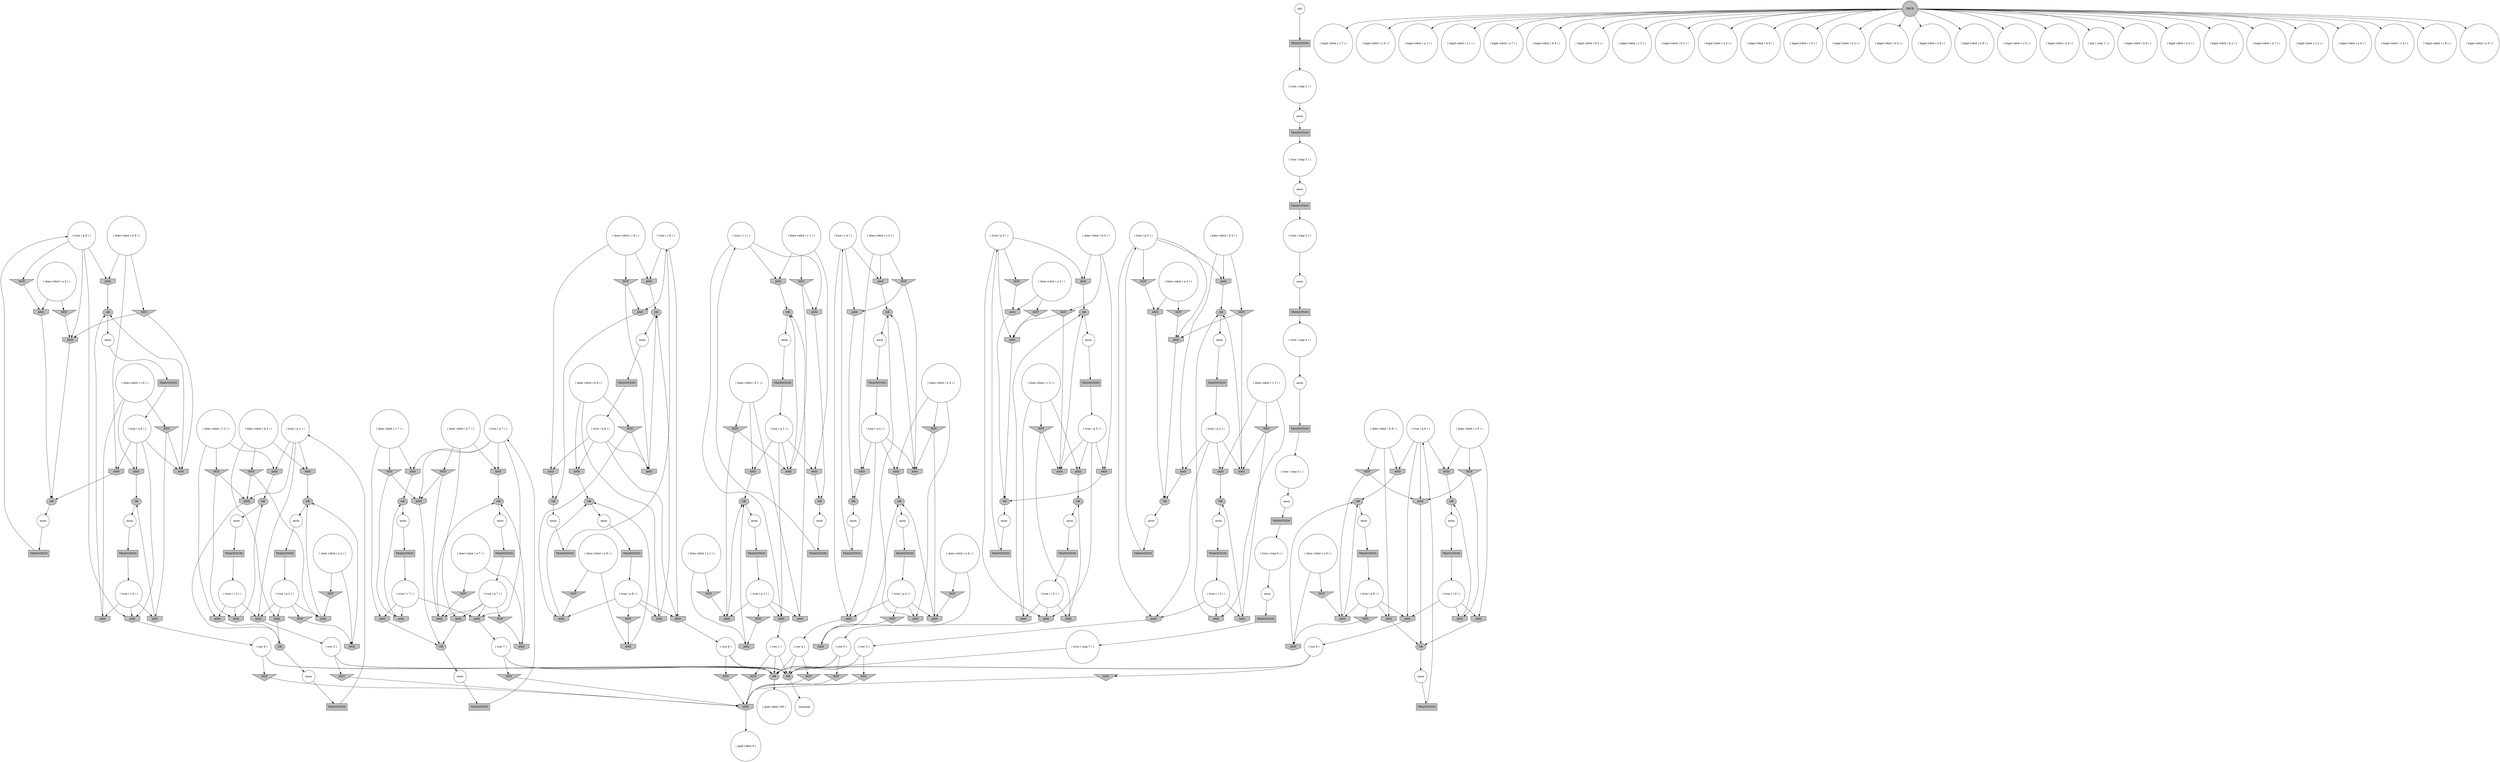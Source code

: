digraph propNet
{
	"@6f5f1a42"[shape=circle, style= filled, fillcolor=white, label="( true ( q 7 ) )"]; "@6f5f1a42"->"@29df7322"; "@6f5f1a42"->"@76bfd849"; "@6f5f1a42"->"@20f92649"; "@6f5f1a42"->"@4b7bd154"; 
	"@4344ee21"[shape=circle, style= filled, fillcolor=white, label="( true ( p 5 ) )"]; "@4344ee21"->"@5c4d0026"; "@4344ee21"->"@5dd7e765"; "@4344ee21"->"@fe11c0e"; "@4344ee21"->"@1fb59afc"; 
	"@4928ef7d"[shape=circle, style= filled, fillcolor=white, label="( does robot ( a 4 ) )"]; "@4928ef7d"->"@61b96457"; "@4928ef7d"->"@1e831d11"; 
	"@58cd7fdb"[shape=circle, style= filled, fillcolor=white, label="( legal robot ( c 7 ) )"]; 
	"@69cb7fc"[shape=circle, style= filled, fillcolor=white, label="anon"]; "@69cb7fc"->"@6ce9ef0a"; 
	"@40a04430"[shape=circle, style= filled, fillcolor=white, label="( does robot ( c 4 ) )"]; "@40a04430"->"@4d83f797"; "@40a04430"->"@32a0a9ac"; "@40a04430"->"@4d1d54a5"; 
	"@1b853069"[shape=circle, style= filled, fillcolor=white, label="( legal robot ( c 6 ) )"]; 
	"@5bed1e7e"[shape=circle, style= filled, fillcolor=white, label="( true ( q 2 ) )"]; "@5bed1e7e"->"@49114c5a"; "@5bed1e7e"->"@376e1995"; "@5bed1e7e"->"@462f4ae2"; "@5bed1e7e"->"@65067a13"; 
	"@c38a936"[shape=circle, style= filled, fillcolor=white, label="( does robot ( c 2 ) )"]; "@c38a936"->"@4e9222f0"; "@c38a936"->"@1299ee0b"; "@c38a936"->"@65067a13"; 
	"@aaf5002"[shape=ellipse, style= filled, fillcolor=grey, label="OR"]; "@aaf5002"->"@7badb8c8"; 
	"@5c1becb3"[shape=circle, style= filled, fillcolor=white, label="anon"]; "@5c1becb3"->"@4959742d"; 
	"@2f27f2bb"[shape=circle, style= filled, fillcolor=white, label="( row 7 )"]; "@2f27f2bb"->"@26c3455c"; "@2f27f2bb"->"@71e8e471"; "@2f27f2bb"->"@4de1c034"; 
	"@2484ada4"[shape=circle, style= filled, fillcolor=white, label="( row 3 )"]; "@2484ada4"->"@26c3455c"; "@2484ada4"->"@199d1739"; "@2484ada4"->"@4de1c034"; 
	"@2c21840d"[shape=circle, style= filled, fillcolor=white, label="( true ( r 4 ) )"]; "@2c21840d"->"@4d83f797"; "@2c21840d"->"@6a97e765"; "@2c21840d"->"@51e3752b"; 
	"@9a82499"[shape=circle, style= filled, fillcolor=white, label="( true ( r 7 ) )"]; "@9a82499"->"@3ef9ead4"; "@9a82499"->"@14377358"; "@9a82499"->"@4b7bd154"; 
	"@23d7b6d4"[shape=invhouse, style= filled, fillcolor=grey, label="AND"]; "@23d7b6d4"->"@2d510b03"; 
	"@14377358"[shape=invhouse, style= filled, fillcolor=grey, label="AND"]; "@14377358"->"@6b1f05a1"; 
	"@4b706125"[shape=invtriangle, style= filled, fillcolor=grey, label="NOT"]; "@4b706125"->"@3ef9ead4"; "@4b706125"->"@76bfd849"; 
	"@376e1995"[shape=invhouse, style= filled, fillcolor=grey, label="AND"]; "@376e1995"->"@3995638a"; 
	"@13f948e"[shape=ellipse, style= filled, fillcolor=grey, label="OR"]; "@13f948e"->"@7531f745"; 
	"@527308ce"[shape=invhouse, style= filled, fillcolor=grey, label="AND"]; "@527308ce"->"@47b7c463"; 
	"@22cb855e"[shape=circle, style= filled, fillcolor=white, label="( legal robot ( a 1 ) )"]; 
	"@7773bb48"[shape=circle, style= filled, fillcolor=white, label="( true ( p 3 ) )"]; "@7773bb48"->"@5b2326e4"; "@7773bb48"->"@3ec76887"; "@7773bb48"->"@5bf7253e"; "@7773bb48"->"@4637c533"; 
	"@c949c53"[shape=ellipse, style= filled, fillcolor=grey, label="OR"]; "@c949c53"->"@70a31398"; 
	"@374f1544"[shape=invhouse, style= filled, fillcolor=grey, label="AND"]; "@374f1544"->"@c949c53"; 
	"@584ffe5e"[shape=box, style= filled, fillcolor=grey, label="TRANSITION"]; "@584ffe5e"->"@2d4bdf68"; 
	"@6046f6e4"[shape=circle, style= filled, fillcolor=white, label="( legal robot ( c 1 ) )"]; 
	"@2e3fe12e"[shape=invhouse, style= filled, fillcolor=grey, label="AND"]; "@2e3fe12e"->"@aaf5002"; 
	"@4acdd9ba"[shape=circle, style= filled, fillcolor=white, label="( legal robot ( a 7 ) )"]; 
	"@3d533528"[shape=circle, style= filled, fillcolor=white, label="anon"]; "@3d533528"->"@7a631c70"; 
	"@127bf607"[shape=circle, style= filled, fillcolor=white, label="( true ( r 2 ) )"]; "@127bf607"->"@49114c5a"; "@127bf607"->"@4e9222f0"; "@127bf607"->"@37db1db7"; 
	"@2870068a"[shape=circle, style= filled, fillcolor=white, label="( legal robot ( b 8 ) )"]; 
	"@6e649f9f"[shape=circle, style= filled, fillcolor=white, label="( legal robot ( b 5 ) )"]; 
	"@51e3752b"[shape=invhouse, style= filled, fillcolor=grey, label="AND"]; "@51e3752b"->"@447ec736"; 
	"@62bb8ae8"[shape=ellipse, style= filled, fillcolor=grey, label="OR"]; "@62bb8ae8"->"@69cb7fc"; 
	"@64747ce6"[shape=circle, style= filled, fillcolor=white, label="( true ( r 8 ) )"]; "@64747ce6"->"@3bb779cf"; "@64747ce6"->"@27c4b997"; "@64747ce6"->"@3e4ee7c0"; 
	"@7bb2f811"[shape=invtriangle, style= filled, fillcolor=grey, label="NOT"]; "@7bb2f811"->"@2afe6d5f"; 
	"@5dd7e765"[shape=invtriangle, style= filled, fillcolor=grey, label="NOT"]; "@5dd7e765"->"@998c805"; 
	"@76f7c5"[shape=circle, style= filled, fillcolor=white, label="( true ( p 6 ) )"]; "@76f7c5"->"@5a4a6010"; "@76f7c5"->"@1335ca6c"; "@76f7c5"->"@fc77f54"; "@76f7c5"->"@ddc652f"; 
	"@7d01f935"[shape=circle, style= filled, fillcolor=white, label="anon"]; "@7d01f935"->"@2c886c40"; 
	"@4edc8de9"[shape=invtriangle, style= filled, fillcolor=grey, label="NOT"]; "@4edc8de9"->"@abeafe7"; 
	"@56aeecff"[shape=circle, style= filled, fillcolor=white, label="( true ( p 8 ) )"]; "@56aeecff"->"@7a9fa239"; "@56aeecff"->"@6a7607a"; "@56aeecff"->"@3e4ee7c0"; "@56aeecff"->"@330878fe"; 
	"@20bf123f"[shape=circle, style= filled, fillcolor=white, label="( legal robot ( c 3 ) )"]; 
	"@f9f1aa5"[shape=circle, style= filled, fillcolor=white, label="( legal robot ( b 3 ) )"]; 
	"@18aa83ee"[shape=circle, style= filled, fillcolor=white, label="anon"]; "@18aa83ee"->"@5f16e402"; 
	"@6de40a47"[shape=ellipse, style= filled, fillcolor=grey, label="OR"]; "@6de40a47"->"@165ef3ae"; 
	"@2011bdde"[shape=circle, style= filled, fillcolor=white, label="( goal robot 100 )"]; 
	"@144aee53"[shape=box, style= filled, fillcolor=grey, label="TRANSITION"]; "@144aee53"->"@c507334"; 
	"@27c4b997"[shape=invhouse, style= filled, fillcolor=grey, label="AND"]; "@27c4b997"->"@24a2423c"; 
	"@22bc6389"[shape=circle, style= filled, fillcolor=white, label="( does robot ( b 9 ) )"]; "@22bc6389"->"@740dc753"; "@22bc6389"->"@1295e93d"; "@22bc6389"->"@7e2ac92f"; 
	"@4e9222f0"[shape=invhouse, style= filled, fillcolor=grey, label="AND"]; "@4e9222f0"->"@3995638a"; 
	"@5c2453bb"[shape=circle, style= filled, fillcolor=white, label="( row 9 )"]; "@5c2453bb"->"@15726ac1"; "@5c2453bb"->"@26c3455c"; "@5c2453bb"->"@4de1c034"; 
	"@92a2cf9"[shape=box, style= filled, fillcolor=grey, label="TRANSITION"]; "@92a2cf9"->"@6f5f1a42"; 
	"@98e4cc7"[shape=invhouse, style= filled, fillcolor=grey, label="AND"]; "@98e4cc7"->"@13f948e"; 
	"@76757fad"[shape=circle, style= filled, fillcolor=white, label="( does robot ( b 1 ) )"]; "@76757fad"->"@562e5771"; "@76757fad"->"@1c11739d"; "@76757fad"->"@2083fc73"; 
	"@1666453a"[shape=circle, style= filled, fillcolor=white, label="init"]; "@1666453a"->"@144aee53"; 
	"@109168b4"[shape=circle, style= filled, fillcolor=white, label="( legal robot ( a 3 ) )"]; 
	"@3ec76887"[shape=invhouse, style= filled, fillcolor=grey, label="AND"]; "@3ec76887"->"@24b5197d"; 
	"@71846ce0"[shape=invtriangle, style= filled, fillcolor=grey, label="NOT"]; "@71846ce0"->"@5c4d0026"; 
	"@52bd62c3"[shape=circle, style= filled, fillcolor=white, label="( legal robot ( b 6 ) )"]; 
	"@2fee9422"[shape=box, style= filled, fillcolor=grey, label="TRANSITION"]; "@2fee9422"->"@729405ca"; 
	"@2ab8cdc7"[shape=doublecircle, style= filled, fillcolor=grey, label="TRUE"]; "@2ab8cdc7"->"@fc3d7e7"; "@2ab8cdc7"->"@670fb8f3"; "@2ab8cdc7"->"@58cd7fdb"; "@2ab8cdc7"->"@1b853069"; "@2ab8cdc7"->"@20bf123f"; "@2ab8cdc7"->"@2653a1b3"; "@2ab8cdc7"->"@f9f1aa5"; "@2ab8cdc7"->"@6c9bc6a9"; "@2ab8cdc7"->"@3a7109eb"; "@2ab8cdc7"->"@168e4ea6"; "@2ab8cdc7"->"@3ef78672"; "@2ab8cdc7"->"@39378e61"; "@2ab8cdc7"->"@109168b4"; "@2ab8cdc7"->"@1730d54"; "@2ab8cdc7"->"@22cb855e"; "@2ab8cdc7"->"@3c9d026d"; "@2ab8cdc7"->"@52bd62c3"; "@2ab8cdc7"->"@102bb858"; "@2ab8cdc7"->"@680a6131"; "@2ab8cdc7"->"@6046f6e4"; "@2ab8cdc7"->"@452d4b9c"; "@2ab8cdc7"->"@53424146"; "@2ab8cdc7"->"@4acdd9ba"; "@2ab8cdc7"->"@52fb241d"; "@2ab8cdc7"->"@6600167a"; "@2ab8cdc7"->"@2870068a"; "@2ab8cdc7"->"@6e649f9f"; "@2ab8cdc7"->"@5fa0f02a"; 
	"@6322e802"[shape=invhouse, style= filled, fillcolor=grey, label="AND"]; "@6322e802"->"@5c2453bb"; 
	"@48bef44a"[shape=invtriangle, style= filled, fillcolor=grey, label="NOT"]; "@48bef44a"->"@ddc652f"; 
	"@1e831d11"[shape=invtriangle, style= filled, fillcolor=grey, label="NOT"]; "@1e831d11"->"@32e02ddd"; 
	"@378d0a23"[shape=circle, style= filled, fillcolor=white, label="anon"]; "@378d0a23"->"@27e33378"; 
	"@40fc801f"[shape=circle, style= filled, fillcolor=white, label="anon"]; "@40fc801f"->"@6ea4ffc6"; 
	"@58c04c2b"[shape=invtriangle, style= filled, fillcolor=grey, label="NOT"]; "@58c04c2b"->"@2e3fe12e"; "@58c04c2b"->"@38c8c892"; 
	"@1335ca6c"[shape=invhouse, style= filled, fillcolor=grey, label="AND"]; "@1335ca6c"->"@6a3d899a"; 
	"@6ea4ffc6"[shape=box, style= filled, fillcolor=grey, label="TRANSITION"]; "@6ea4ffc6"->"@6e0e60c4"; 
	"@29386c7"[shape=invhouse, style= filled, fillcolor=grey, label="AND"]; "@29386c7"->"@6de40a47"; 
	"@52fb241d"[shape=circle, style= filled, fillcolor=white, label="( legal robot ( c 9 ) )"]; 
	"@6a3d899a"[shape=circle, style= filled, fillcolor=white, label="( row 6 )"]; "@6a3d899a"->"@26c3455c"; "@6a3d899a"->"@4edc8de9"; "@6a3d899a"->"@4de1c034"; 
	"@cffd2a8"[shape=circle, style= filled, fillcolor=white, label="( does robot ( c 7 ) )"]; "@cffd2a8"->"@29df7322"; "@cffd2a8"->"@14377358"; "@cffd2a8"->"@4b706125"; 
	"@35481fbd"[shape=box, style= filled, fillcolor=grey, label="TRANSITION"]; "@35481fbd"->"@51bf2e9a"; 
	"@3fdba174"[shape=invhouse, style= filled, fillcolor=grey, label="AND"]; "@3fdba174"->"@7042058f"; 
	"@7531f745"[shape=circle, style= filled, fillcolor=white, label="anon"]; "@7531f745"->"@129458ea"; 
	"@724cb162"[shape=box, style= filled, fillcolor=grey, label="TRANSITION"]; "@724cb162"->"@127bf607"; 
	"@5a4a6010"[shape=invhouse, style= filled, fillcolor=grey, label="AND"]; "@5a4a6010"->"@47b7c463"; 
	"@553bf378"[shape=invhouse, style= filled, fillcolor=grey, label="AND"]; "@553bf378"->"@21c6f48c"; 
	"@1785f0d"[shape=box, style= filled, fillcolor=grey, label="TRANSITION"]; "@1785f0d"->"@61129920"; 
	"@72a27e13"[shape=box, style= filled, fillcolor=grey, label="TRANSITION"]; "@72a27e13"->"@51dcfac5"; 
	"@4e3dabe4"[shape=invtriangle, style= filled, fillcolor=grey, label="NOT"]; "@4e3dabe4"->"@60dd8b3d"; "@4e3dabe4"->"@32e02ddd"; 
	"@70edf123"[shape=invtriangle, style= filled, fillcolor=grey, label="NOT"]; "@70edf123"->"@abeafe7"; 
	"@65b57dcc"[shape=invtriangle, style= filled, fillcolor=grey, label="NOT"]; "@65b57dcc"->"@6e56103e"; 
	"@38a30a0b"[shape=invhouse, style= filled, fillcolor=grey, label="AND"]; "@38a30a0b"->"@645d9aa2"; 
	"@28fe2250"[shape=circle, style= filled, fillcolor=white, label="anon"]; "@28fe2250"->"@5a84f3c"; 
	"@3bb779cf"[shape=invhouse, style= filled, fillcolor=grey, label="AND"]; "@3bb779cf"->"@3227f076"; 
	"@4279495b"[shape=invtriangle, style= filled, fillcolor=grey, label="NOT"]; "@4279495b"->"@abeafe7"; 
	"@c9046b1"[shape=ellipse, style= filled, fillcolor=grey, label="OR"]; "@c9046b1"->"@541114e8"; 
	"@5a84f3c"[shape=box, style= filled, fillcolor=grey, label="TRANSITION"]; "@5a84f3c"->"@4e88151c"; 
	"@199d1739"[shape=invtriangle, style= filled, fillcolor=grey, label="NOT"]; "@199d1739"->"@abeafe7"; 
	"@22d215"[shape=invhouse, style= filled, fillcolor=grey, label="AND"]; "@22d215"->"@ba41381"; 
	"@2c8dbf31"[shape=invtriangle, style= filled, fillcolor=grey, label="NOT"]; "@2c8dbf31"->"@527308ce"; "@2c8dbf31"->"@e0340d1"; 
	"@1fb59afc"[shape=invhouse, style= filled, fillcolor=grey, label="AND"]; "@1fb59afc"->"@2d510b03"; 
	"@6229abca"[shape=ellipse, style= filled, fillcolor=grey, label="OR"]; "@6229abca"->"@1dcd8d1f"; 
	"@6de8aa5"[shape=circle, style= filled, fillcolor=white, label="( true ( step 3 ) )"]; "@6de8aa5"->"@1350a3dc"; 
	"@29d0eefb"[shape=circle, style= filled, fillcolor=white, label="( row 1 )"]; "@29d0eefb"->"@26c3455c"; "@29d0eefb"->"@4279495b"; "@29d0eefb"->"@4de1c034"; 
	"@1a8202f4"[shape=circle, style= filled, fillcolor=white, label="( row 2 )"]; "@1a8202f4"->"@26c3455c"; "@1a8202f4"->"@28bf1775"; "@1a8202f4"->"@4de1c034"; 
	"@7eba168e"[shape=circle, style= filled, fillcolor=white, label="anon"]; "@7eba168e"->"@57d37013"; 
	"@64cefc3a"[shape=invhouse, style= filled, fillcolor=grey, label="AND"]; "@64cefc3a"->"@c9046b1"; 
	"@3ef78672"[shape=circle, style= filled, fillcolor=white, label="( legal robot ( a 9 ) )"]; 
	"@4d4acd0b"[shape=invtriangle, style= filled, fillcolor=grey, label="NOT"]; "@4d4acd0b"->"@336f356c"; 
	"@1723a349"[shape=circle, style= filled, fillcolor=white, label="anon"]; "@1723a349"->"@6bc4fa9d"; 
	"@336f356c"[shape=invhouse, style= filled, fillcolor=grey, label="AND"]; "@336f356c"->"@625b99ed"; 
	"@625b99ed"[shape=ellipse, style= filled, fillcolor=grey, label="OR"]; "@625b99ed"->"@6bd6c90d"; 
	"@68e4a47"[shape=invhouse, style= filled, fillcolor=grey, label="AND"]; "@68e4a47"->"@aaf5002"; 
	"@5c4d0026"[shape=invhouse, style= filled, fillcolor=grey, label="AND"]; "@5c4d0026"->"@112d568c"; 
	"@998c805"[shape=invhouse, style= filled, fillcolor=grey, label="AND"]; "@998c805"->"@112d568c"; 
	"@7074a393"[shape=circle, style= filled, fillcolor=white, label="anon"]; "@7074a393"->"@121bcc9f"; 
	"@911d38e"[shape=box, style= filled, fillcolor=grey, label="TRANSITION"]; "@911d38e"->"@58ee2549"; 
	"@6a97e765"[shape=invhouse, style= filled, fillcolor=grey, label="AND"]; "@6a97e765"->"@339bf2ac"; 
	"@680a6131"[shape=circle, style= filled, fillcolor=white, label="( legal robot ( b 7 ) )"]; 
	"@6b1f05a1"[shape=ellipse, style= filled, fillcolor=grey, label="OR"]; "@6b1f05a1"->"@41aac3f8"; 
	"@583f5cc3"[shape=box, style= filled, fillcolor=grey, label="TRANSITION"]; "@583f5cc3"->"@598e915a"; 
	"@70fec508"[shape=invhouse, style= filled, fillcolor=grey, label="AND"]; "@70fec508"->"@24b5197d"; 
	"@6a790e37"[shape=box, style= filled, fillcolor=grey, label="TRANSITION"]; "@6a790e37"->"@59dccc75"; 
	"@34fc265a"[shape=circle, style= filled, fillcolor=white, label="( true ( step 5 ) )"]; "@34fc265a"->"@2ea5891"; 
	"@2d510b03"[shape=ellipse, style= filled, fillcolor=grey, label="OR"]; "@2d510b03"->"@23aa0933"; 
	"@7a9fa239"[shape=invtriangle, style= filled, fillcolor=grey, label="NOT"]; "@7a9fa239"->"@6538b14"; 
	"@61b96457"[shape=invhouse, style= filled, fillcolor=grey, label="AND"]; "@61b96457"->"@21c6f48c"; 
	"@4959742d"[shape=box, style= filled, fillcolor=grey, label="TRANSITION"]; "@4959742d"->"@11412a45"; 
	"@4d1d54a5"[shape=invhouse, style= filled, fillcolor=grey, label="AND"]; "@4d1d54a5"->"@447ec736"; 
	"@71581448"[shape=box, style= filled, fillcolor=grey, label="TRANSITION"]; "@71581448"->"@56aeecff"; 
	"@87c06e0"[shape=invtriangle, style= filled, fillcolor=grey, label="NOT"]; "@87c06e0"->"@6a7607a"; "@87c06e0"->"@75565551"; 
	"@65067a13"[shape=invhouse, style= filled, fillcolor=grey, label="AND"]; "@65067a13"->"@18b8a11a"; 
	"@ba41381"[shape=ellipse, style= filled, fillcolor=grey, label="OR"]; "@ba41381"->"@40fc801f"; 
	"@4b7bd154"[shape=invhouse, style= filled, fillcolor=grey, label="AND"]; "@4b7bd154"->"@2f27f2bb"; 
	"@4d9bbd1a"[shape=box, style= filled, fillcolor=grey, label="TRANSITION"]; "@4d9bbd1a"->"@4a1c5fd5"; 
	"@48cc8237"[shape=box, style= filled, fillcolor=grey, label="TRANSITION"]; "@48cc8237"->"@34fc265a"; 
	"@2b96978f"[shape=invtriangle, style= filled, fillcolor=grey, label="NOT"]; "@2b96978f"->"@2bb843a4"; 
	"@3ef9ead4"[shape=invhouse, style= filled, fillcolor=grey, label="AND"]; "@3ef9ead4"->"@2d73b676"; 
	"@3e4ee7c0"[shape=invhouse, style= filled, fillcolor=grey, label="AND"]; "@3e4ee7c0"->"@101fcae3"; 
	"@ddc652f"[shape=invhouse, style= filled, fillcolor=grey, label="AND"]; "@ddc652f"->"@645d9aa2"; 
	"@2bb843a4"[shape=invhouse, style= filled, fillcolor=grey, label="AND"]; "@2bb843a4"->"@ba41381"; 
	"@7083ca27"[shape=invtriangle, style= filled, fillcolor=grey, label="NOT"]; "@7083ca27"->"@5c4d0026"; "@7083ca27"->"@23d7b6d4"; 
	"@11412a45"[shape=circle, style= filled, fillcolor=white, label="( true ( q 8 ) )"]; "@11412a45"->"@3e4ee7c0"; "@11412a45"->"@75565551"; "@11412a45"->"@5e681e45"; "@11412a45"->"@3866ee93"; 
	"@77795061"[shape=circle, style= filled, fillcolor=white, label="( does robot ( b 3 ) )"]; "@77795061"->"@3ec76887"; "@77795061"->"@3d8c4d8e"; "@77795061"->"@41683cc5"; 
	"@7042058f"[shape=ellipse, style= filled, fillcolor=grey, label="OR"]; "@7042058f"->"@7e7b28dc"; 
	"@2083fc73"[shape=invhouse, style= filled, fillcolor=grey, label="AND"]; "@2083fc73"->"@71c66162"; 
	"@57d37013"[shape=box, style= filled, fillcolor=grey, label="TRANSITION"]; "@57d37013"->"@5bed1e7e"; 
	"@512190b1"[shape=box, style= filled, fillcolor=grey, label="TRANSITION"]; "@512190b1"->"@9a82499"; 
	"@2d082059"[shape=circle, style= filled, fillcolor=white, label="( does robot ( b 5 ) )"]; "@2d082059"->"@641f89e1"; "@2d082059"->"@7083ca27"; "@2d082059"->"@1fb59afc"; 
	"@23aa0933"[shape=circle, style= filled, fillcolor=white, label="anon"]; "@23aa0933"->"@35481fbd"; 
	"@28bf1775"[shape=invtriangle, style= filled, fillcolor=grey, label="NOT"]; "@28bf1775"->"@abeafe7"; 
	"@3a7109eb"[shape=circle, style= filled, fillcolor=white, label="( legal robot ( a 8 ) )"]; 
	"@21d73ff5"[shape=invtriangle, style= filled, fillcolor=grey, label="NOT"]; "@21d73ff5"->"@22d215"; 
	"@6a7607a"[shape=invhouse, style= filled, fillcolor=grey, label="AND"]; "@6a7607a"->"@23610f1f"; 
	"@3d8c4d8e"[shape=invtriangle, style= filled, fillcolor=grey, label="NOT"]; "@3d8c4d8e"->"@4637c533"; "@3d8c4d8e"->"@25b0cc8c"; 
	"@1295e93d"[shape=invhouse, style= filled, fillcolor=grey, label="AND"]; "@1295e93d"->"@13f948e"; 
	"@307af497"[shape=box, style= filled, fillcolor=grey, label="TRANSITION"]; "@307af497"->"@331ee18e"; 
	"@158bea4"[shape=circle, style= filled, fillcolor=white, label="anon"]; "@158bea4"->"@724cb162"; 
	"@24a2423c"[shape=ellipse, style= filled, fillcolor=grey, label="OR"]; "@24a2423c"->"@18aa83ee"; 
	"@fc77f54"[shape=invtriangle, style= filled, fillcolor=grey, label="NOT"]; "@fc77f54"->"@72786be3"; 
	"@abeafe7"[shape=invhouse, style= filled, fillcolor=grey, label="AND"]; "@abeafe7"->"@5183ee27"; 
	"@6bc4fa9d"[shape=box, style= filled, fillcolor=grey, label="TRANSITION"]; "@6bc4fa9d"->"@3a8c5214"; 
	"@41683cc5"[shape=invhouse, style= filled, fillcolor=grey, label="AND"]; "@41683cc5"->"@6229abca"; 
	"@6d9c705e"[shape=circle, style= filled, fillcolor=white, label="anon"]; "@6d9c705e"->"@fda5bfa"; 
	"@462f4ae2"[shape=invhouse, style= filled, fillcolor=grey, label="AND"]; "@462f4ae2"->"@ba41381"; 
	"@741bb804"[shape=circle, style= filled, fillcolor=white, label="( true ( q 6 ) )"]; "@741bb804"->"@527308ce"; "@741bb804"->"@1335ca6c"; "@741bb804"->"@29386c7"; "@741bb804"->"@38a30a0b"; 
	"@e03bd6"[shape=box, style= filled, fillcolor=grey, label="TRANSITION"]; "@e03bd6"->"@77946086"; 
	"@117c323d"[shape=invhouse, style= filled, fillcolor=grey, label="AND"]; "@117c323d"->"@29d0eefb"; 
	"@4a1c5fd5"[shape=circle, style= filled, fillcolor=white, label="( true ( p 7 ) )"]; "@4a1c5fd5"->"@336f356c"; "@4a1c5fd5"->"@16debe8"; "@4a1c5fd5"->"@65b57dcc"; "@4a1c5fd5"->"@4b7bd154"; 
	"@452d4b9c"[shape=circle, style= filled, fillcolor=white, label="( legal robot ( c 2 ) )"]; 
	"@598e915a"[shape=circle, style= filled, fillcolor=white, label="( true ( p 1 ) )"]; "@598e915a"->"@26538d04"; "@598e915a"->"@2083fc73"; "@598e915a"->"@117c323d"; "@598e915a"->"@3dbd56d0"; 
	"@c507334"[shape=circle, style= filled, fillcolor=white, label="( true ( step 1 ) )"]; "@c507334"->"@468a169f"; 
	"@3927ce5e"[shape=circle, style= filled, fillcolor=white, label="anon"]; "@3927ce5e"->"@71581448"; 
	"@33d02ffb"[shape=ellipse, style= filled, fillcolor=grey, label="OR"]; "@33d02ffb"->"@28fe2250"; 
	"@76bfd849"[shape=invhouse, style= filled, fillcolor=grey, label="AND"]; "@76bfd849"->"@6b1f05a1"; 
	"@23610f1f"[shape=ellipse, style= filled, fillcolor=grey, label="OR"]; "@23610f1f"->"@3927ce5e"; 
	"@7e2ac92f"[shape=invtriangle, style= filled, fillcolor=grey, label="NOT"]; "@7e2ac92f"->"@2e3fe12e"; "@7e2ac92f"->"@2afe6d5f"; 
	"@32e02ddd"[shape=invhouse, style= filled, fillcolor=grey, label="AND"]; "@32e02ddd"->"@21c6f48c"; 
	"@185fac52"[shape=invtriangle, style= filled, fillcolor=grey, label="NOT"]; "@185fac52"->"@abeafe7"; 
	"@528c0d5d"[shape=circle, style= filled, fillcolor=white, label="( does robot ( a 3 ) )"]; "@528c0d5d"->"@68c17f01"; "@528c0d5d"->"@3eae389d"; 
	"@15726ac1"[shape=invtriangle, style= filled, fillcolor=grey, label="NOT"]; "@15726ac1"->"@abeafe7"; 
	"@670fb8f3"[shape=circle, style= filled, fillcolor=white, label="( legal robot ( a 2 ) )"]; 
	"@5c244f19"[shape=invtriangle, style= filled, fillcolor=grey, label="NOT"]; "@5c244f19"->"@53c52191"; "@5c244f19"->"@23d7b6d4"; 
	"@468a169f"[shape=circle, style= filled, fillcolor=white, label="anon"]; "@468a169f"->"@1785f0d"; 
	"@16debe8"[shape=invhouse, style= filled, fillcolor=grey, label="AND"]; "@16debe8"->"@6b1f05a1"; 
	"@ce124a7"[shape=circle, style= filled, fillcolor=white, label="anon"]; "@ce124a7"->"@3194737d"; 
	"@5e681e45"[shape=invhouse, style= filled, fillcolor=grey, label="AND"]; "@5e681e45"->"@23610f1f"; 
	"@fe11c0e"[shape=invhouse, style= filled, fillcolor=grey, label="AND"]; "@fe11c0e"->"@d5c4abf"; 
	"@379d0c27"[shape=invhouse, style= filled, fillcolor=grey, label="AND"]; "@379d0c27"->"@62bb8ae8"; 
	"@5c084322"[shape=invhouse, style= filled, fillcolor=grey, label="AND"]; "@5c084322"->"@71c66162"; 
	"@2653a1b3"[shape=circle, style= filled, fillcolor=white, label="( legal robot ( b 4 ) )"]; 
	"@4e88151c"[shape=circle, style= filled, fillcolor=white, label="( true ( r 1 ) )"]; "@4e88151c"->"@36aa544"; "@4e88151c"->"@5c084322"; "@4e88151c"->"@117c323d"; 
	"@4ced8df7"[shape=circle, style= filled, fillcolor=white, label="( true ( q 3 ) )"]; "@4ced8df7"->"@5b2326e4"; "@4ced8df7"->"@41683cc5"; "@4ced8df7"->"@6c977c1f"; "@4ced8df7"->"@25b0cc8c"; 
	"@541114e8"[shape=circle, style= filled, fillcolor=white, label="anon"]; "@541114e8"->"@307af497"; 
	"@31e956bd"[shape=circle, style= filled, fillcolor=white, label="( does robot ( b 4 ) )"]; "@31e956bd"->"@553bf378"; "@31e956bd"->"@4e3dabe4"; "@31e956bd"->"@3fdba174"; 
	"@51bf2e9a"[shape=circle, style= filled, fillcolor=white, label="( true ( q 5 ) )"]; "@51bf2e9a"->"@641f89e1"; "@51bf2e9a"->"@23d7b6d4"; "@51bf2e9a"->"@fe11c0e"; "@51bf2e9a"->"@64cefc3a"; 
	"@6bd6c90d"[shape=circle, style= filled, fillcolor=white, label="anon"]; "@6bd6c90d"->"@4d9bbd1a"; 
	"@4d560eeb"[shape=circle, style= filled, fillcolor=white, label="( does robot ( c 3 ) )"]; "@4d560eeb"->"@543a2dec"; "@4d560eeb"->"@6c977c1f"; "@4d560eeb"->"@70fec508"; 
	"@168e4ea6"[shape=circle, style= filled, fillcolor=white, label="( legal robot ( c 4 ) )"]; 
	"@75565551"[shape=invhouse, style= filled, fillcolor=grey, label="AND"]; "@75565551"->"@3227f076"; 
	"@1c11739d"[shape=invtriangle, style= filled, fillcolor=grey, label="NOT"]; "@1c11739d"->"@4bc5764e"; "@1c11739d"->"@3dbd56d0"; 
	"@3866ee93"[shape=invhouse, style= filled, fillcolor=grey, label="AND"]; "@3866ee93"->"@24a2423c"; 
	"@121bcc9f"[shape=box, style= filled, fillcolor=grey, label="TRANSITION"]; "@121bcc9f"->"@6de8aa5"; 
	"@52df888a"[shape=circle, style= filled, fillcolor=white, label="( does robot ( a 8 ) )"]; "@52df888a"->"@6538b14"; "@52df888a"->"@517d4687"; 
	"@5e7f2a19"[shape=box, style= filled, fillcolor=grey, label="TRANSITION"]; "@5e7f2a19"->"@7773bb48"; 
	"@3a8c5214"[shape=circle, style= filled, fillcolor=white, label="( true ( q 1 ) )"]; "@3a8c5214"->"@4bc5764e"; "@3a8c5214"->"@562e5771"; "@3a8c5214"->"@64650ddb"; "@3a8c5214"->"@117c323d"; 
	"@645d9aa2"[shape=ellipse, style= filled, fillcolor=grey, label="OR"]; "@645d9aa2"->"@3d533528"; 
	"@41aac3f8"[shape=circle, style= filled, fillcolor=white, label="anon"]; "@41aac3f8"->"@92a2cf9"; 
	"@641f89e1"[shape=invhouse, style= filled, fillcolor=grey, label="AND"]; "@641f89e1"->"@112d568c"; 
	"@2c886c40"[shape=box, style= filled, fillcolor=grey, label="TRANSITION"]; "@2c886c40"->"@5e8065e"; 
	"@3995638a"[shape=ellipse, style= filled, fillcolor=grey, label="OR"]; "@3995638a"->"@7eba168e"; 
	"@a62e15c"[shape=invtriangle, style= filled, fillcolor=grey, label="NOT"]; "@a62e15c"->"@61b96457"; 
	"@102bb858"[shape=circle, style= filled, fillcolor=white, label="( legal robot ( b 1 ) )"]; 
	"@26538d04"[shape=invtriangle, style= filled, fillcolor=grey, label="NOT"]; "@26538d04"->"@374f1544"; 
	"@68c17f01"[shape=invtriangle, style= filled, fillcolor=grey, label="NOT"]; "@68c17f01"->"@4637c533"; 
	"@1be32243"[shape=circle, style= filled, fillcolor=white, label="( true ( p 4 ) )"]; "@1be32243"->"@a62e15c"; "@1be32243"->"@6a97e765"; "@1be32243"->"@3fdba174"; "@1be32243"->"@32e02ddd"; 
	"@64cf5b3"[shape=invhouse, style= filled, fillcolor=grey, label="AND"]; "@64cf5b3"->"@694c01ac"; 
	"@101fcae3"[shape=circle, style= filled, fillcolor=white, label="( row 8 )"]; "@101fcae3"->"@26c3455c"; "@101fcae3"->"@4de1c034"; "@101fcae3"->"@70edf123"; 
	"@3dbd56d0"[shape=invhouse, style= filled, fillcolor=grey, label="AND"]; "@3dbd56d0"->"@c949c53"; 
	"@3eae389d"[shape=invhouse, style= filled, fillcolor=grey, label="AND"]; "@3eae389d"->"@6229abca"; 
	"@5bf7253e"[shape=invtriangle, style= filled, fillcolor=grey, label="NOT"]; "@5bf7253e"->"@3eae389d"; 
	"@339bf2ac"[shape=circle, style= filled, fillcolor=white, label="( row 4 )"]; "@339bf2ac"->"@26c3455c"; "@339bf2ac"->"@4de1c034"; "@339bf2ac"->"@185fac52"; 
	"@3aa7ff2e"[shape=circle, style= filled, fillcolor=white, label="( does robot ( b 2 ) )"]; "@3aa7ff2e"->"@51e7c4d4"; "@3aa7ff2e"->"@6b624317"; "@3aa7ff2e"->"@462f4ae2"; 
	"@5fa0f02a"[shape=circle, style= filled, fillcolor=white, label="( legal robot ( a 5 ) )"]; 
	"@20f92649"[shape=invhouse, style= filled, fillcolor=grey, label="AND"]; "@20f92649"->"@625b99ed"; 
	"@53c52191"[shape=invhouse, style= filled, fillcolor=grey, label="AND"]; "@53c52191"->"@c9046b1"; 
	"@7a631c70"[shape=box, style= filled, fillcolor=grey, label="TRANSITION"]; "@7a631c70"->"@76f7c5"; 
	"@704666b6"[shape=circle, style= filled, fillcolor=white, label="anon"]; "@704666b6"->"@72a27e13"; 
	"@e0340d1"[shape=invhouse, style= filled, fillcolor=grey, label="AND"]; "@e0340d1"->"@6de40a47"; 
	"@4637c533"[shape=invhouse, style= filled, fillcolor=grey, label="AND"]; "@4637c533"->"@6229abca"; 
	"@71c66162"[shape=ellipse, style= filled, fillcolor=grey, label="OR"]; "@71c66162"->"@1723a349"; 
	"@729405ca"[shape=circle, style= filled, fillcolor=white, label="( true ( q 9 ) )"]; "@729405ca"->"@2e3fe12e"; "@729405ca"->"@6322e802"; "@729405ca"->"@64cf5b3"; "@729405ca"->"@1295e93d"; 
	"@5b2326e4"[shape=invhouse, style= filled, fillcolor=grey, label="AND"]; "@5b2326e4"->"@2484ada4"; 
	"@6c9bc6a9"[shape=circle, style= filled, fillcolor=white, label="( legal robot ( a 6 ) )"]; 
	"@29df7322"[shape=invhouse, style= filled, fillcolor=grey, label="AND"]; "@29df7322"->"@2d73b676"; 
	"@77a172dc"[shape=circle, style= filled, fillcolor=white, label="( does robot ( b 8 ) )"]; "@77a172dc"->"@5e681e45"; "@77a172dc"->"@330878fe"; "@77a172dc"->"@87c06e0"; 
	"@69dbb4d1"[shape=circle, style= filled, fillcolor=white, label="( does robot ( b 7 ) )"]; "@69dbb4d1"->"@16debe8"; "@69dbb4d1"->"@573c3ba2"; "@69dbb4d1"->"@20f92649"; 
	"@27e33378"[shape=box, style= filled, fillcolor=grey, label="TRANSITION"]; "@27e33378"->"@4344ee21"; 
	"@573c3ba2"[shape=invtriangle, style= filled, fillcolor=grey, label="NOT"]; "@573c3ba2"->"@336f356c"; "@573c3ba2"->"@76bfd849"; 
	"@610ac317"[shape=invtriangle, style= filled, fillcolor=grey, label="NOT"]; "@610ac317"->"@98e4cc7"; 
	"@1299ee0b"[shape=invtriangle, style= filled, fillcolor=grey, label="NOT"]; "@1299ee0b"->"@376e1995"; "@1299ee0b"->"@37db1db7"; 
	"@6b624317"[shape=invtriangle, style= filled, fillcolor=grey, label="NOT"]; "@6b624317"->"@22d215"; "@6b624317"->"@376e1995"; 
	"@39378e61"[shape=circle, style= filled, fillcolor=white, label="( init ( step 1 ) )"]; 
	"@72786be3"[shape=invhouse, style= filled, fillcolor=grey, label="AND"]; "@72786be3"->"@645d9aa2"; 
	"@6ce9ef0a"[shape=box, style= filled, fillcolor=grey, label="TRANSITION"]; "@6ce9ef0a"->"@2788f0f7"; 
	"@25be8e06"[shape=circle, style= filled, fillcolor=white, label="( true ( p 9 ) )"]; "@25be8e06"->"@740dc753"; "@25be8e06"->"@6322e802"; "@25be8e06"->"@2afe6d5f"; "@25be8e06"->"@610ac317"; 
	"@3c9d026d"[shape=circle, style= filled, fillcolor=white, label="( legal robot ( b 2 ) )"]; 
	"@3194737d"[shape=box, style= filled, fillcolor=grey, label="TRANSITION"]; "@3194737d"->"@1be32243"; 
	"@38c8c892"[shape=invhouse, style= filled, fillcolor=grey, label="AND"]; "@38c8c892"->"@694c01ac"; 
	"@2d73b676"[shape=ellipse, style= filled, fillcolor=grey, label="OR"]; "@2d73b676"->"@7d0144a"; 
	"@6e56103e"[shape=invhouse, style= filled, fillcolor=grey, label="AND"]; "@6e56103e"->"@625b99ed"; 
	"@543a2dec"[shape=invtriangle, style= filled, fillcolor=grey, label="NOT"]; "@543a2dec"->"@379d0c27"; "@543a2dec"->"@25b0cc8c"; 
	"@330878fe"[shape=invhouse, style= filled, fillcolor=grey, label="AND"]; "@330878fe"->"@3227f076"; 
	"@d5c4abf"[shape=circle, style= filled, fillcolor=white, label="( row 5 )"]; "@d5c4abf"->"@312a47fe"; "@d5c4abf"->"@26c3455c"; "@d5c4abf"->"@4de1c034"; 
	"@4de1c034"[shape=ellipse, style= filled, fillcolor=grey, label="OR"]; "@4de1c034"->"@2011bdde"; 
	"@129458ea"[shape=box, style= filled, fillcolor=grey, label="TRANSITION"]; "@129458ea"->"@25be8e06"; 
	"@77946086"[shape=circle, style= filled, fillcolor=white, label="( true ( r 6 ) )"]; "@77946086"->"@1335ca6c"; "@77946086"->"@e0340d1"; "@77946086"->"@1741055a"; 
	"@6538b14"[shape=invhouse, style= filled, fillcolor=grey, label="AND"]; "@6538b14"->"@23610f1f"; 
	"@5111778a"[shape=circle, style= filled, fillcolor=white, label="( does robot ( c 5 ) )"]; "@5111778a"->"@51c0866d"; "@5111778a"->"@5c244f19"; "@5111778a"->"@64cefc3a"; 
	"@5dfeaee5"[shape=circle, style= filled, fillcolor=white, label="terminal"]; 
	"@70a31398"[shape=circle, style= filled, fillcolor=white, label="anon"]; "@70a31398"->"@583f5cc3"; 
	"@7d0144a"[shape=circle, style= filled, fillcolor=white, label="anon"]; "@7d0144a"->"@512190b1"; 
	"@165ef3ae"[shape=circle, style= filled, fillcolor=white, label="anon"]; "@165ef3ae"->"@e03bd6"; 
	"@54efd40d"[shape=circle, style= filled, fillcolor=white, label="( does robot ( a 7 ) )"]; "@54efd40d"->"@6e56103e"; "@54efd40d"->"@4d4acd0b"; 
	"@312a47fe"[shape=invtriangle, style= filled, fillcolor=grey, label="NOT"]; "@312a47fe"->"@abeafe7"; 
	"@2d4bdf68"[shape=circle, style= filled, fillcolor=white, label="( true ( step 4 ) )"]; "@2d4bdf68"->"@25e01f19"; 
	"@fda5bfa"[shape=box, style= filled, fillcolor=grey, label="TRANSITION"]; "@fda5bfa"->"@4ced8df7"; 
	"@21c6f48c"[shape=ellipse, style= filled, fillcolor=grey, label="OR"]; "@21c6f48c"->"@ce124a7"; 
	"@32a0a9ac"[shape=invtriangle, style= filled, fillcolor=grey, label="NOT"]; "@32a0a9ac"->"@60dd8b3d"; "@32a0a9ac"->"@51e3752b"; 
	"@64650ddb"[shape=invhouse, style= filled, fillcolor=grey, label="AND"]; "@64650ddb"->"@33d02ffb"; 
	"@37db1db7"[shape=invhouse, style= filled, fillcolor=grey, label="AND"]; "@37db1db7"->"@18b8a11a"; 
	"@1e8a5cf3"[shape=invtriangle, style= filled, fillcolor=grey, label="NOT"]; "@1e8a5cf3"->"@527308ce"; "@1e8a5cf3"->"@ddc652f"; 
	"@7e7b28dc"[shape=circle, style= filled, fillcolor=white, label="anon"]; "@7e7b28dc"->"@6a790e37"; 
	"@4d83f797"[shape=invhouse, style= filled, fillcolor=grey, label="AND"]; "@4d83f797"->"@7042058f"; 
	"@112d568c"[shape=ellipse, style= filled, fillcolor=grey, label="OR"]; "@112d568c"->"@378d0a23"; 
	"@2afe6d5f"[shape=invhouse, style= filled, fillcolor=grey, label="AND"]; "@2afe6d5f"->"@13f948e"; 
	"@2ea5891"[shape=circle, style= filled, fillcolor=white, label="anon"]; "@2ea5891"->"@911d38e"; 
	"@562e5771"[shape=invhouse, style= filled, fillcolor=grey, label="AND"]; "@562e5771"->"@c949c53"; 
	"@2670d85b"[shape=circle, style= filled, fillcolor=white, label="( does robot ( c 1 ) )"]; "@2670d85b"->"@64650ddb"; "@2670d85b"->"@5c084322"; "@2670d85b"->"@223017cd"; 
	"@5f48cd5b"[shape=circle, style= filled, fillcolor=white, label="anon"]; "@5f48cd5b"->"@2b9c1dc4"; 
	"@2b9c1dc4"[shape=box, style= filled, fillcolor=grey, label="TRANSITION"]; "@2b9c1dc4"->"@2c21840d"; 
	"@3227f076"[shape=ellipse, style= filled, fillcolor=grey, label="OR"]; "@3227f076"->"@5c1becb3"; 
	"@58ee2549"[shape=circle, style= filled, fillcolor=white, label="( true ( step 6 ) )"]; "@58ee2549"->"@704666b6"; 
	"@6e0e60c4"[shape=circle, style= filled, fillcolor=white, label="( true ( p 2 ) )"]; "@6e0e60c4"->"@49114c5a"; "@6e0e60c4"->"@51e7c4d4"; "@6e0e60c4"->"@2b96978f"; "@6e0e60c4"->"@22d215"; 
	"@47b7c463"[shape=ellipse, style= filled, fillcolor=grey, label="OR"]; "@47b7c463"->"@71be645d"; 
	"@1af304c8"[shape=circle, style= filled, fillcolor=white, label="( does robot ( a 6 ) )"]; "@1af304c8"->"@72786be3"; "@1af304c8"->"@48bef44a"; 
	"@e437ff0"[shape=circle, style= filled, fillcolor=white, label="( does robot ( a 5 ) )"]; "@e437ff0"->"@71846ce0"; "@e437ff0"->"@998c805"; 
	"@517d4687"[shape=invtriangle, style= filled, fillcolor=grey, label="NOT"]; "@517d4687"->"@6a7607a"; 
	"@25b0cc8c"[shape=invhouse, style= filled, fillcolor=grey, label="AND"]; "@25b0cc8c"->"@24b5197d"; 
	"@51c0866d"[shape=invhouse, style= filled, fillcolor=grey, label="AND"]; "@51c0866d"->"@2d510b03"; 
	"@1350a3dc"[shape=circle, style= filled, fillcolor=white, label="anon"]; "@1350a3dc"->"@584ffe5e"; 
	"@53424146"[shape=circle, style= filled, fillcolor=white, label="( legal robot ( a 4 ) )"]; 
	"@2788f0f7"[shape=circle, style= filled, fillcolor=white, label="( true ( r 3 ) )"]; "@2788f0f7"->"@5b2326e4"; "@2788f0f7"->"@379d0c27"; "@2788f0f7"->"@70fec508"; 
	"@5f16e402"[shape=box, style= filled, fillcolor=grey, label="TRANSITION"]; "@5f16e402"->"@64747ce6"; 
	"@a034c31"[shape=box, style= filled, fillcolor=grey, label="TRANSITION"]; "@a034c31"->"@741bb804"; 
	"@5e8065e"[shape=circle, style= filled, fillcolor=white, label="( true ( r 9 ) )"]; "@5e8065e"->"@68e4a47"; "@5e8065e"->"@38c8c892"; "@5e8065e"->"@6322e802"; 
	"@1dcd8d1f"[shape=circle, style= filled, fillcolor=white, label="anon"]; "@1dcd8d1f"->"@5e7f2a19"; 
	"@504be958"[shape=invtriangle, style= filled, fillcolor=grey, label="NOT"]; "@504be958"->"@27c4b997"; "@504be958"->"@75565551"; 
	"@24b5197d"[shape=ellipse, style= filled, fillcolor=grey, label="OR"]; "@24b5197d"->"@6d9c705e"; 
	"@fc3d7e7"[shape=circle, style= filled, fillcolor=white, label="( legal robot ( c 5 ) )"]; 
	"@740dc753"[shape=invhouse, style= filled, fillcolor=grey, label="AND"]; "@740dc753"->"@aaf5002"; 
	"@36aa544"[shape=invhouse, style= filled, fillcolor=grey, label="AND"]; "@36aa544"->"@33d02ffb"; 
	"@331ee18e"[shape=circle, style= filled, fillcolor=white, label="( true ( r 5 ) )"]; "@331ee18e"->"@51c0866d"; "@331ee18e"->"@53c52191"; "@331ee18e"->"@fe11c0e"; 
	"@70984b95"[shape=circle, style= filled, fillcolor=white, label="( does robot ( b 6 ) )"]; "@70984b95"->"@5a4a6010"; "@70984b95"->"@38a30a0b"; "@70984b95"->"@1e8a5cf3"; 
	"@71e8e471"[shape=invtriangle, style= filled, fillcolor=grey, label="NOT"]; "@71e8e471"->"@abeafe7"; 
	"@3da85542"[shape=invtriangle, style= filled, fillcolor=grey, label="NOT"]; "@3da85542"->"@3dbd56d0"; 
	"@6db911d2"[shape=circle, style= filled, fillcolor=white, label="( does robot ( c 8 ) )"]; "@6db911d2"->"@3bb779cf"; "@6db911d2"->"@3866ee93"; "@6db911d2"->"@504be958"; 
	"@283a0f10"[shape=circle, style= filled, fillcolor=white, label="( does robot ( a 9 ) )"]; "@283a0f10"->"@7bb2f811"; "@283a0f10"->"@98e4cc7"; 
	"@59dccc75"[shape=circle, style= filled, fillcolor=white, label="( true ( q 4 ) )"]; "@59dccc75"->"@553bf378"; "@59dccc75"->"@60dd8b3d"; "@59dccc75"->"@6a97e765"; "@59dccc75"->"@4d1d54a5"; 
	"@4bc5764e"[shape=invhouse, style= filled, fillcolor=grey, label="AND"]; "@4bc5764e"->"@71c66162"; 
	"@23757423"[shape=circle, style= filled, fillcolor=white, label="( does robot ( c 6 ) )"]; "@23757423"->"@29386c7"; "@23757423"->"@2c8dbf31"; "@23757423"->"@1741055a"; 
	"@1a46db0d"[shape=circle, style= filled, fillcolor=white, label="( does robot ( a 2 ) )"]; "@1a46db0d"->"@21d73ff5"; "@1a46db0d"->"@2bb843a4"; 
	"@5183ee27"[shape=circle, style= filled, fillcolor=white, label="( goal robot 0 )"]; 
	"@71be645d"[shape=circle, style= filled, fillcolor=white, label="anon"]; "@71be645d"->"@a034c31"; 
	"@447ec736"[shape=ellipse, style= filled, fillcolor=grey, label="OR"]; "@447ec736"->"@5f48cd5b"; 
	"@1741055a"[shape=invhouse, style= filled, fillcolor=grey, label="AND"]; "@1741055a"->"@47b7c463"; 
	"@1730d54"[shape=circle, style= filled, fillcolor=white, label="( legal robot ( b 9 ) )"]; 
	"@694c01ac"[shape=ellipse, style= filled, fillcolor=grey, label="OR"]; "@694c01ac"->"@7d01f935"; 
	"@26c3455c"[shape=ellipse, style= filled, fillcolor=grey, label="OR"]; "@26c3455c"->"@5dfeaee5"; 
	"@61129920"[shape=circle, style= filled, fillcolor=white, label="( true ( step 2 ) )"]; "@61129920"->"@7074a393"; 
	"@4a4802af"[shape=circle, style= filled, fillcolor=white, label="( does robot ( a 1 ) )"]; "@4a4802af"->"@3da85542"; "@4a4802af"->"@374f1544"; 
	"@60dd8b3d"[shape=invhouse, style= filled, fillcolor=grey, label="AND"]; "@60dd8b3d"->"@7042058f"; 
	"@223017cd"[shape=invtriangle, style= filled, fillcolor=grey, label="NOT"]; "@223017cd"->"@4bc5764e"; "@223017cd"->"@36aa544"; 
	"@49114c5a"[shape=invhouse, style= filled, fillcolor=grey, label="AND"]; "@49114c5a"->"@1a8202f4"; 
	"@51e7c4d4"[shape=invhouse, style= filled, fillcolor=grey, label="AND"]; "@51e7c4d4"->"@3995638a"; 
	"@51dcfac5"[shape=circle, style= filled, fillcolor=white, label="( true ( step 7 ) )"]; "@51dcfac5"->"@26c3455c"; 
	"@25e01f19"[shape=circle, style= filled, fillcolor=white, label="anon"]; "@25e01f19"->"@48cc8237"; 
	"@2696be00"[shape=circle, style= filled, fillcolor=white, label="( does robot ( c 9 ) )"]; "@2696be00"->"@68e4a47"; "@2696be00"->"@58c04c2b"; "@2696be00"->"@64cf5b3"; 
	"@7badb8c8"[shape=circle, style= filled, fillcolor=white, label="anon"]; "@7badb8c8"->"@2fee9422"; 
	"@6600167a"[shape=circle, style= filled, fillcolor=white, label="( legal robot ( c 8 ) )"]; 
	"@6c977c1f"[shape=invhouse, style= filled, fillcolor=grey, label="AND"]; "@6c977c1f"->"@62bb8ae8"; 
	"@18b8a11a"[shape=ellipse, style= filled, fillcolor=grey, label="OR"]; "@18b8a11a"->"@158bea4"; 
}